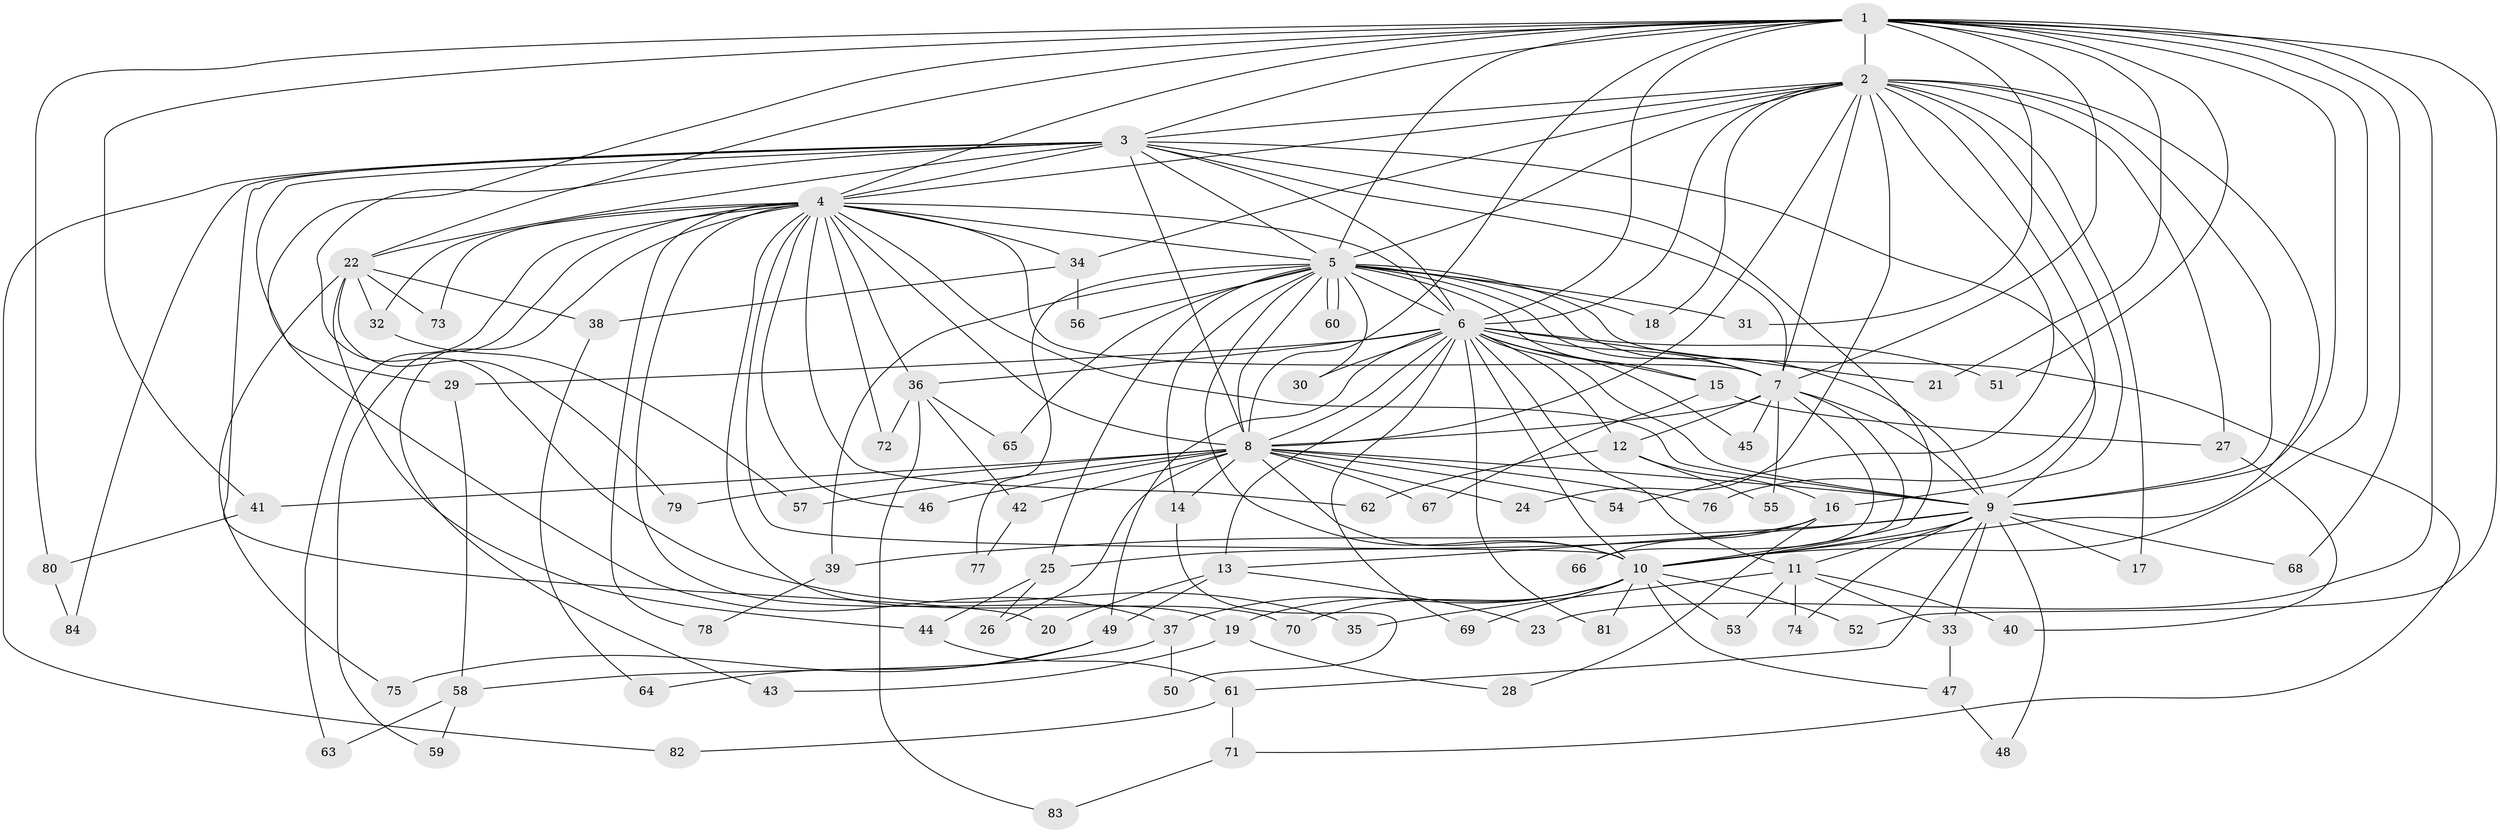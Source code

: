 // Generated by graph-tools (version 1.1) at 2025/11/02/27/25 16:11:03]
// undirected, 84 vertices, 193 edges
graph export_dot {
graph [start="1"]
  node [color=gray90,style=filled];
  1;
  2;
  3;
  4;
  5;
  6;
  7;
  8;
  9;
  10;
  11;
  12;
  13;
  14;
  15;
  16;
  17;
  18;
  19;
  20;
  21;
  22;
  23;
  24;
  25;
  26;
  27;
  28;
  29;
  30;
  31;
  32;
  33;
  34;
  35;
  36;
  37;
  38;
  39;
  40;
  41;
  42;
  43;
  44;
  45;
  46;
  47;
  48;
  49;
  50;
  51;
  52;
  53;
  54;
  55;
  56;
  57;
  58;
  59;
  60;
  61;
  62;
  63;
  64;
  65;
  66;
  67;
  68;
  69;
  70;
  71;
  72;
  73;
  74;
  75;
  76;
  77;
  78;
  79;
  80;
  81;
  82;
  83;
  84;
  1 -- 2;
  1 -- 3;
  1 -- 4;
  1 -- 5;
  1 -- 6;
  1 -- 7;
  1 -- 8;
  1 -- 9;
  1 -- 10;
  1 -- 21;
  1 -- 22;
  1 -- 23;
  1 -- 29;
  1 -- 31;
  1 -- 41;
  1 -- 51;
  1 -- 52;
  1 -- 68;
  1 -- 80;
  2 -- 3;
  2 -- 4;
  2 -- 5;
  2 -- 6;
  2 -- 7;
  2 -- 8;
  2 -- 9;
  2 -- 10;
  2 -- 16;
  2 -- 17;
  2 -- 18;
  2 -- 24;
  2 -- 27;
  2 -- 34;
  2 -- 54;
  2 -- 76;
  3 -- 4;
  3 -- 5;
  3 -- 6;
  3 -- 7;
  3 -- 8;
  3 -- 9;
  3 -- 10;
  3 -- 20;
  3 -- 22;
  3 -- 35;
  3 -- 37;
  3 -- 82;
  3 -- 84;
  4 -- 5;
  4 -- 6;
  4 -- 7;
  4 -- 8;
  4 -- 9;
  4 -- 10;
  4 -- 19;
  4 -- 32;
  4 -- 34;
  4 -- 36;
  4 -- 43;
  4 -- 46;
  4 -- 59;
  4 -- 62;
  4 -- 63;
  4 -- 70;
  4 -- 72;
  4 -- 73;
  4 -- 78;
  5 -- 6;
  5 -- 7;
  5 -- 8;
  5 -- 9;
  5 -- 10;
  5 -- 14;
  5 -- 15;
  5 -- 18;
  5 -- 25;
  5 -- 30;
  5 -- 31;
  5 -- 39;
  5 -- 56;
  5 -- 60;
  5 -- 60;
  5 -- 65;
  5 -- 71;
  5 -- 77;
  6 -- 7;
  6 -- 8;
  6 -- 9;
  6 -- 10;
  6 -- 11;
  6 -- 12;
  6 -- 13;
  6 -- 15;
  6 -- 21;
  6 -- 29;
  6 -- 30;
  6 -- 36;
  6 -- 45;
  6 -- 49;
  6 -- 51;
  6 -- 69;
  6 -- 81;
  7 -- 8;
  7 -- 9;
  7 -- 10;
  7 -- 12;
  7 -- 45;
  7 -- 55;
  7 -- 66;
  8 -- 9;
  8 -- 10;
  8 -- 14;
  8 -- 24;
  8 -- 26;
  8 -- 41;
  8 -- 42;
  8 -- 46;
  8 -- 54;
  8 -- 57;
  8 -- 67;
  8 -- 76;
  8 -- 79;
  9 -- 10;
  9 -- 11;
  9 -- 13;
  9 -- 17;
  9 -- 33;
  9 -- 39;
  9 -- 48;
  9 -- 61;
  9 -- 68;
  9 -- 74;
  10 -- 19;
  10 -- 37;
  10 -- 47;
  10 -- 52;
  10 -- 53;
  10 -- 69;
  10 -- 70;
  10 -- 81;
  11 -- 33;
  11 -- 35;
  11 -- 40;
  11 -- 53;
  11 -- 74;
  12 -- 16;
  12 -- 55;
  12 -- 62;
  13 -- 20;
  13 -- 23;
  13 -- 49;
  14 -- 50;
  15 -- 27;
  15 -- 67;
  16 -- 25;
  16 -- 28;
  16 -- 66;
  19 -- 28;
  19 -- 43;
  22 -- 32;
  22 -- 38;
  22 -- 44;
  22 -- 73;
  22 -- 75;
  22 -- 79;
  25 -- 26;
  25 -- 44;
  27 -- 40;
  29 -- 58;
  32 -- 57;
  33 -- 47;
  34 -- 38;
  34 -- 56;
  36 -- 42;
  36 -- 65;
  36 -- 72;
  36 -- 83;
  37 -- 50;
  37 -- 58;
  38 -- 64;
  39 -- 78;
  41 -- 80;
  42 -- 77;
  44 -- 61;
  47 -- 48;
  49 -- 64;
  49 -- 75;
  58 -- 59;
  58 -- 63;
  61 -- 71;
  61 -- 82;
  71 -- 83;
  80 -- 84;
}
